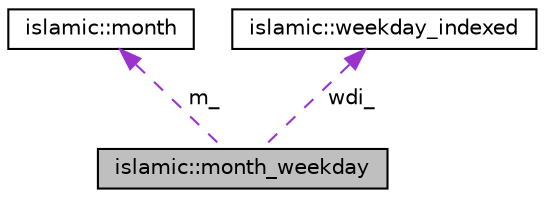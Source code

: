 digraph "islamic::month_weekday"
{
 // LATEX_PDF_SIZE
  edge [fontname="Helvetica",fontsize="10",labelfontname="Helvetica",labelfontsize="10"];
  node [fontname="Helvetica",fontsize="10",shape=record];
  Node1 [label="islamic::month_weekday",height=0.2,width=0.4,color="black", fillcolor="grey75", style="filled", fontcolor="black",tooltip=" "];
  Node2 -> Node1 [dir="back",color="darkorchid3",fontsize="10",style="dashed",label=" m_" ];
  Node2 [label="islamic::month",height=0.2,width=0.4,color="black", fillcolor="white", style="filled",URL="$classislamic_1_1month.html",tooltip=" "];
  Node3 -> Node1 [dir="back",color="darkorchid3",fontsize="10",style="dashed",label=" wdi_" ];
  Node3 [label="islamic::weekday_indexed",height=0.2,width=0.4,color="black", fillcolor="white", style="filled",URL="$classislamic_1_1weekday__indexed.html",tooltip=" "];
}
